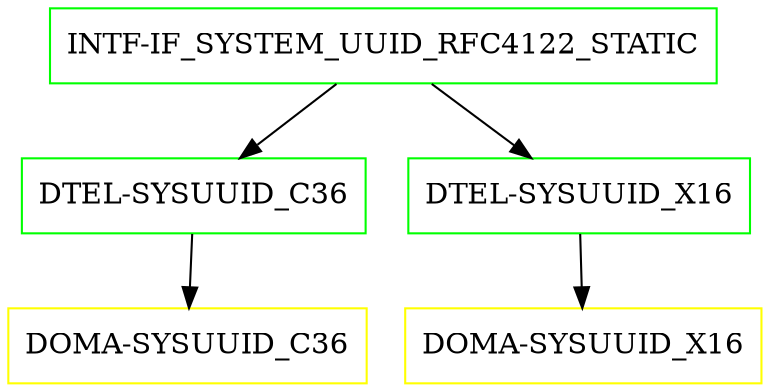 digraph G {
  "INTF-IF_SYSTEM_UUID_RFC4122_STATIC" [shape=box,color=green];
  "DTEL-SYSUUID_C36" [shape=box,color=green,URL="./DTEL_SYSUUID_C36.html"];
  "DOMA-SYSUUID_C36" [shape=box,color=yellow,URL="./DOMA_SYSUUID_C36.html"];
  "DTEL-SYSUUID_X16" [shape=box,color=green,URL="./DTEL_SYSUUID_X16.html"];
  "DOMA-SYSUUID_X16" [shape=box,color=yellow,URL="./DOMA_SYSUUID_X16.html"];
  "INTF-IF_SYSTEM_UUID_RFC4122_STATIC" -> "DTEL-SYSUUID_X16";
  "INTF-IF_SYSTEM_UUID_RFC4122_STATIC" -> "DTEL-SYSUUID_C36";
  "DTEL-SYSUUID_C36" -> "DOMA-SYSUUID_C36";
  "DTEL-SYSUUID_X16" -> "DOMA-SYSUUID_X16";
}
